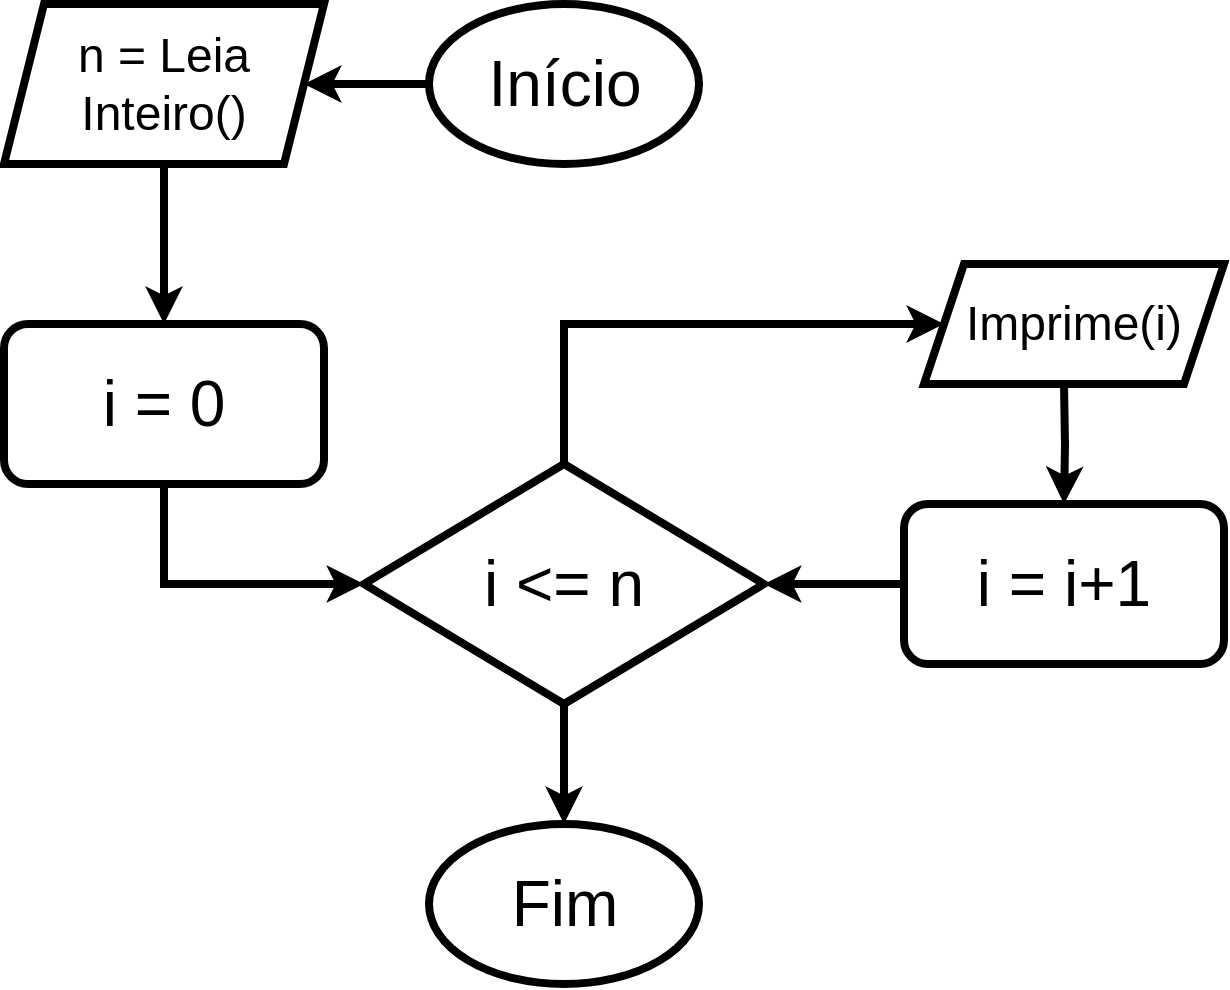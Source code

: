 <mxfile version="26.0.6">
  <diagram name="Page-1" id="fFLL-OGeg8DrG_8bPeDy">
    <mxGraphModel dx="1362" dy="793" grid="1" gridSize="10" guides="1" tooltips="1" connect="1" arrows="1" fold="1" page="1" pageScale="1" pageWidth="850" pageHeight="1100" math="0" shadow="0">
      <root>
        <mxCell id="0" />
        <mxCell id="1" parent="0" />
        <mxCell id="LdzWI3v5EDStaElP-BDu-8" style="edgeStyle=orthogonalEdgeStyle;rounded=0;orthogonalLoop=1;jettySize=auto;html=1;entryX=0;entryY=0.5;entryDx=0;entryDy=0;exitX=0.5;exitY=0;exitDx=0;exitDy=0;fontSize=32;strokeWidth=4;" edge="1" parent="1" source="LdzWI3v5EDStaElP-BDu-1" target="LdzWI3v5EDStaElP-BDu-18">
          <mxGeometry relative="1" as="geometry">
            <mxPoint x="510" y="160" as="targetPoint" />
            <Array as="points">
              <mxPoint x="370" y="170" />
            </Array>
          </mxGeometry>
        </mxCell>
        <mxCell id="LdzWI3v5EDStaElP-BDu-14" style="edgeStyle=orthogonalEdgeStyle;rounded=0;orthogonalLoop=1;jettySize=auto;html=1;exitX=0.5;exitY=1;exitDx=0;exitDy=0;fontSize=32;entryX=0.5;entryY=0;entryDx=0;entryDy=0;strokeWidth=4;" edge="1" parent="1" source="LdzWI3v5EDStaElP-BDu-1" target="LdzWI3v5EDStaElP-BDu-15">
          <mxGeometry relative="1" as="geometry">
            <mxPoint x="370" y="520" as="targetPoint" />
          </mxGeometry>
        </mxCell>
        <mxCell id="LdzWI3v5EDStaElP-BDu-1" value="&lt;font&gt;i &amp;lt;= n&lt;/font&gt;" style="rhombus;whiteSpace=wrap;html=1;fontSize=32;strokeWidth=4;" vertex="1" parent="1">
          <mxGeometry x="270" y="240" width="200" height="120" as="geometry" />
        </mxCell>
        <mxCell id="LdzWI3v5EDStaElP-BDu-3" style="edgeStyle=orthogonalEdgeStyle;rounded=0;orthogonalLoop=1;jettySize=auto;html=1;entryX=0;entryY=0.5;entryDx=0;entryDy=0;exitX=0.5;exitY=1;exitDx=0;exitDy=0;fontSize=32;strokeWidth=4;" edge="1" parent="1" source="LdzWI3v5EDStaElP-BDu-4" target="LdzWI3v5EDStaElP-BDu-1">
          <mxGeometry relative="1" as="geometry">
            <mxPoint x="160" y="250" as="sourcePoint" />
            <Array as="points">
              <mxPoint x="170" y="300" />
            </Array>
          </mxGeometry>
        </mxCell>
        <mxCell id="LdzWI3v5EDStaElP-BDu-4" value="&lt;font&gt;i = 0&lt;/font&gt;" style="rounded=1;whiteSpace=wrap;html=1;fontSize=32;strokeWidth=4;" vertex="1" parent="1">
          <mxGeometry x="90" y="170" width="160" height="80" as="geometry" />
        </mxCell>
        <mxCell id="LdzWI3v5EDStaElP-BDu-12" style="edgeStyle=orthogonalEdgeStyle;rounded=0;orthogonalLoop=1;jettySize=auto;html=1;fontSize=32;strokeWidth=4;" edge="1" parent="1" target="LdzWI3v5EDStaElP-BDu-10">
          <mxGeometry relative="1" as="geometry">
            <mxPoint x="620" y="200" as="sourcePoint" />
          </mxGeometry>
        </mxCell>
        <mxCell id="LdzWI3v5EDStaElP-BDu-7" style="edgeStyle=orthogonalEdgeStyle;rounded=0;orthogonalLoop=1;jettySize=auto;html=1;fontSize=32;strokeWidth=4;" edge="1" parent="1" source="LdzWI3v5EDStaElP-BDu-6" target="LdzWI3v5EDStaElP-BDu-4">
          <mxGeometry relative="1" as="geometry" />
        </mxCell>
        <mxCell id="LdzWI3v5EDStaElP-BDu-6" value="n = Leia Inteiro()" style="shape=parallelogram;perimeter=parallelogramPerimeter;whiteSpace=wrap;html=1;fixedSize=1;fontSize=24;strokeWidth=4;" vertex="1" parent="1">
          <mxGeometry x="90" y="10" width="160" height="80" as="geometry" />
        </mxCell>
        <mxCell id="LdzWI3v5EDStaElP-BDu-13" style="edgeStyle=orthogonalEdgeStyle;rounded=0;orthogonalLoop=1;jettySize=auto;html=1;exitX=0;exitY=0.5;exitDx=0;exitDy=0;entryX=1;entryY=0.5;entryDx=0;entryDy=0;fontSize=32;strokeWidth=4;" edge="1" parent="1" source="LdzWI3v5EDStaElP-BDu-10" target="LdzWI3v5EDStaElP-BDu-1">
          <mxGeometry relative="1" as="geometry">
            <mxPoint x="500" y="300" as="targetPoint" />
          </mxGeometry>
        </mxCell>
        <mxCell id="LdzWI3v5EDStaElP-BDu-10" value="&lt;font&gt;i = i+1&lt;/font&gt;" style="rounded=1;whiteSpace=wrap;html=1;fontSize=32;strokeWidth=4;" vertex="1" parent="1">
          <mxGeometry x="540" y="260" width="160" height="80" as="geometry" />
        </mxCell>
        <mxCell id="LdzWI3v5EDStaElP-BDu-15" value="Fim" style="ellipse;whiteSpace=wrap;html=1;fontSize=32;strokeWidth=4;" vertex="1" parent="1">
          <mxGeometry x="302.5" y="420" width="135" height="80" as="geometry" />
        </mxCell>
        <mxCell id="LdzWI3v5EDStaElP-BDu-17" style="edgeStyle=orthogonalEdgeStyle;rounded=0;orthogonalLoop=1;jettySize=auto;html=1;entryX=1;entryY=0.5;entryDx=0;entryDy=0;fontSize=32;strokeWidth=4;" edge="1" parent="1" source="LdzWI3v5EDStaElP-BDu-16" target="LdzWI3v5EDStaElP-BDu-6">
          <mxGeometry relative="1" as="geometry" />
        </mxCell>
        <mxCell id="LdzWI3v5EDStaElP-BDu-16" value="Início" style="ellipse;whiteSpace=wrap;html=1;fontSize=32;strokeWidth=4;" vertex="1" parent="1">
          <mxGeometry x="302.5" y="10" width="135" height="80" as="geometry" />
        </mxCell>
        <mxCell id="LdzWI3v5EDStaElP-BDu-18" value="Imprime(i)" style="shape=parallelogram;perimeter=parallelogramPerimeter;whiteSpace=wrap;html=1;fixedSize=1;strokeWidth=4;fontSize=24;" vertex="1" parent="1">
          <mxGeometry x="550" y="140" width="150" height="60" as="geometry" />
        </mxCell>
      </root>
    </mxGraphModel>
  </diagram>
</mxfile>

